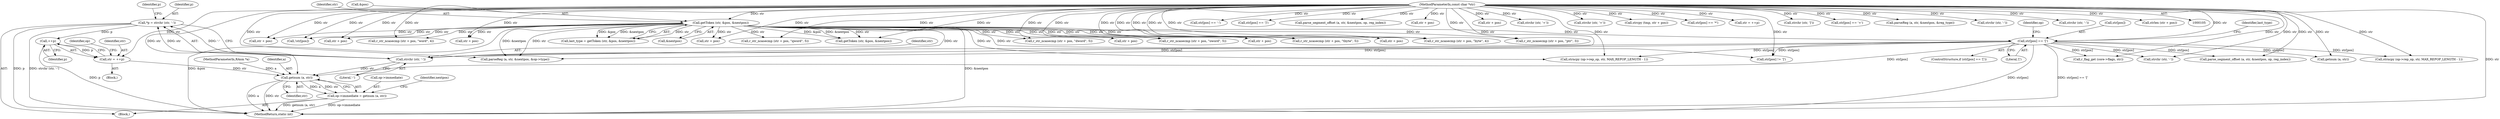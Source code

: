 digraph "0_radare2_9b46d38dd3c4de6048a488b655c7319f845af185@API" {
"1000907" [label="(Call,*p = strchr (str, '-'))"];
"1000909" [label="(Call,strchr (str, '-'))"];
"1000314" [label="(Call,str[pos] == '[')"];
"1000107" [label="(MethodParameterIn,const char *str)"];
"1000142" [label="(Call,getToken (str, &pos, &nextpos))"];
"1000923" [label="(Call,++p)"];
"1000921" [label="(Call,str = ++p)"];
"1000929" [label="(Call,getnum (a, str))"];
"1000925" [label="(Call,op->immediate = getnum (a, str))"];
"1000404" [label="(Call,str[pos] == '-')"];
"1000929" [label="(Call,getnum (a, str))"];
"1000914" [label="(Block,)"];
"1000922" [label="(Identifier,str)"];
"1000925" [label="(Call,op->immediate = getnum (a, str))"];
"1000877" [label="(Call,strncpy (op->rep_op, str, MAX_REPOP_LENGTH - 1))"];
"1000162" [label="(Call,str + pos)"];
"1000142" [label="(Call,getToken (str, &pos, &nextpos))"];
"1000409" [label="(Call,str[pos] == ']')"];
"1000237" [label="(Call,str + pos)"];
"1000895" [label="(Block,)"];
"1000323" [label="(Identifier,op)"];
"1000314" [label="(Call,str[pos] == '[')"];
"1000315" [label="(Call,str[pos])"];
"1000832" [label="(Call,r_flag_get (core->flags, str))"];
"1000554" [label="(Call,parse_segment_offset (a, str, &nextpos, op, reg_index))"];
"1000667" [label="(Call,str + pos)"];
"1000140" [label="(Call,last_type = getToken (str, &pos, &nextpos))"];
"1000923" [label="(Call,++p)"];
"1000673" [label="(Call,str + pos)"];
"1000708" [label="(Call,strncpy (op->rep_op, str, MAX_REPOP_LENGTH - 1))"];
"1000930" [label="(Identifier,a)"];
"1000186" [label="(Call,r_str_ncasecmp (str + pos, \"word\", 4))"];
"1000909" [label="(Call,strchr (str, '-'))"];
"1000261" [label="(Call,r_str_ncasecmp (str + pos, \"oword\", 5))"];
"1000161" [label="(Call,r_str_ncasecmp (str + pos, \"byte\", 4))"];
"1000627" [label="(Call,strchr (str, '+'))"];
"1000150" [label="(Call,r_str_ncasecmp (str + pos, \"ptr\", 3))"];
"1000598" [label="(Call,strchr (str, '+'))"];
"1000151" [label="(Call,str + pos)"];
"1000671" [label="(Call,strcpy (tmp, str + pos))"];
"1000926" [label="(Call,op->immediate)"];
"1000106" [label="(MethodParameterIn,RAsm *a)"];
"1000377" [label="(Call,!str[pos])"];
"1000458" [label="(Call,str[pos] == '*')"];
"1000858" [label="(Call,str = ++p)"];
"1000913" [label="(Identifier,p)"];
"1000934" [label="(MethodReturn,static int)"];
"1000107" [label="(MethodParameterIn,const char *str)"];
"1000846" [label="(Call,strchr (str, '-'))"];
"1000211" [label="(Call,r_str_ncasecmp (str + pos, \"dword\", 5))"];
"1000313" [label="(ControlStructure,if (str[pos] == '['))"];
"1000731" [label="(Call,parseReg (a, str, &nextpos, &op->type))"];
"1000911" [label="(Literal,'-')"];
"1000907" [label="(Call,*p = strchr (str, '-'))"];
"1000287" [label="(Call,str + pos)"];
"1000187" [label="(Call,str + pos)"];
"1000639" [label="(Call,strchr (str, ']'))"];
"1000398" [label="(Call,str[pos] == '+')"];
"1000489" [label="(Call,parseReg (a, str, &nextpos, &reg_type))"];
"1000910" [label="(Identifier,str)"];
"1000933" [label="(Identifier,nextpos)"];
"1000633" [label="(Call,strchr (str, '-'))"];
"1000927" [label="(Identifier,op)"];
"1000318" [label="(Literal,'[')"];
"1000908" [label="(Identifier,p)"];
"1000212" [label="(Call,str + pos)"];
"1000924" [label="(Identifier,p)"];
"1000236" [label="(Call,r_str_ncasecmp (str + pos, \"qword\", 5))"];
"1000931" [label="(Identifier,str)"];
"1000286" [label="(Call,r_str_ncasecmp (str + pos, \"tbyte\", 5))"];
"1000146" [label="(Call,&nextpos)"];
"1000771" [label="(Call,parse_segment_offset (a, str, &nextpos, op, reg_index))"];
"1000612" [label="(Call,strchr (str, '-'))"];
"1000143" [label="(Identifier,str)"];
"1000693" [label="(Identifier,last_type)"];
"1000866" [label="(Call,getnum (a, str))"];
"1000361" [label="(Call,str[pos] != ']')"];
"1000666" [label="(Call,strlen (str + pos))"];
"1000385" [label="(Call,getToken (str, &pos, &nextpos))"];
"1000262" [label="(Call,str + pos)"];
"1000921" [label="(Call,str = ++p)"];
"1000144" [label="(Call,&pos)"];
"1000907" -> "1000895"  [label="AST: "];
"1000907" -> "1000909"  [label="CFG: "];
"1000908" -> "1000907"  [label="AST: "];
"1000909" -> "1000907"  [label="AST: "];
"1000913" -> "1000907"  [label="CFG: "];
"1000907" -> "1000934"  [label="DDG: p"];
"1000907" -> "1000934"  [label="DDG: strchr (str, '-')"];
"1000909" -> "1000907"  [label="DDG: str"];
"1000909" -> "1000907"  [label="DDG: '-'"];
"1000907" -> "1000923"  [label="DDG: p"];
"1000909" -> "1000911"  [label="CFG: "];
"1000910" -> "1000909"  [label="AST: "];
"1000911" -> "1000909"  [label="AST: "];
"1000314" -> "1000909"  [label="DDG: str[pos]"];
"1000107" -> "1000909"  [label="DDG: str"];
"1000142" -> "1000909"  [label="DDG: str"];
"1000909" -> "1000929"  [label="DDG: str"];
"1000314" -> "1000313"  [label="AST: "];
"1000314" -> "1000318"  [label="CFG: "];
"1000315" -> "1000314"  [label="AST: "];
"1000318" -> "1000314"  [label="AST: "];
"1000323" -> "1000314"  [label="CFG: "];
"1000693" -> "1000314"  [label="CFG: "];
"1000314" -> "1000934"  [label="DDG: str[pos]"];
"1000314" -> "1000934"  [label="DDG: str[pos] == '['"];
"1000107" -> "1000314"  [label="DDG: str"];
"1000142" -> "1000314"  [label="DDG: str"];
"1000314" -> "1000361"  [label="DDG: str[pos]"];
"1000314" -> "1000708"  [label="DDG: str[pos]"];
"1000314" -> "1000731"  [label="DDG: str[pos]"];
"1000314" -> "1000771"  [label="DDG: str[pos]"];
"1000314" -> "1000832"  [label="DDG: str[pos]"];
"1000314" -> "1000846"  [label="DDG: str[pos]"];
"1000314" -> "1000866"  [label="DDG: str[pos]"];
"1000314" -> "1000877"  [label="DDG: str[pos]"];
"1000314" -> "1000929"  [label="DDG: str[pos]"];
"1000107" -> "1000105"  [label="AST: "];
"1000107" -> "1000934"  [label="DDG: str"];
"1000107" -> "1000142"  [label="DDG: str"];
"1000107" -> "1000150"  [label="DDG: str"];
"1000107" -> "1000151"  [label="DDG: str"];
"1000107" -> "1000161"  [label="DDG: str"];
"1000107" -> "1000162"  [label="DDG: str"];
"1000107" -> "1000186"  [label="DDG: str"];
"1000107" -> "1000187"  [label="DDG: str"];
"1000107" -> "1000211"  [label="DDG: str"];
"1000107" -> "1000212"  [label="DDG: str"];
"1000107" -> "1000236"  [label="DDG: str"];
"1000107" -> "1000237"  [label="DDG: str"];
"1000107" -> "1000261"  [label="DDG: str"];
"1000107" -> "1000262"  [label="DDG: str"];
"1000107" -> "1000286"  [label="DDG: str"];
"1000107" -> "1000287"  [label="DDG: str"];
"1000107" -> "1000361"  [label="DDG: str"];
"1000107" -> "1000377"  [label="DDG: str"];
"1000107" -> "1000385"  [label="DDG: str"];
"1000107" -> "1000398"  [label="DDG: str"];
"1000107" -> "1000404"  [label="DDG: str"];
"1000107" -> "1000409"  [label="DDG: str"];
"1000107" -> "1000458"  [label="DDG: str"];
"1000107" -> "1000489"  [label="DDG: str"];
"1000107" -> "1000554"  [label="DDG: str"];
"1000107" -> "1000598"  [label="DDG: str"];
"1000107" -> "1000612"  [label="DDG: str"];
"1000107" -> "1000627"  [label="DDG: str"];
"1000107" -> "1000633"  [label="DDG: str"];
"1000107" -> "1000639"  [label="DDG: str"];
"1000107" -> "1000666"  [label="DDG: str"];
"1000107" -> "1000667"  [label="DDG: str"];
"1000107" -> "1000671"  [label="DDG: str"];
"1000107" -> "1000673"  [label="DDG: str"];
"1000107" -> "1000708"  [label="DDG: str"];
"1000107" -> "1000731"  [label="DDG: str"];
"1000107" -> "1000771"  [label="DDG: str"];
"1000107" -> "1000832"  [label="DDG: str"];
"1000107" -> "1000846"  [label="DDG: str"];
"1000107" -> "1000858"  [label="DDG: str"];
"1000107" -> "1000866"  [label="DDG: str"];
"1000107" -> "1000877"  [label="DDG: str"];
"1000107" -> "1000921"  [label="DDG: str"];
"1000107" -> "1000929"  [label="DDG: str"];
"1000142" -> "1000140"  [label="AST: "];
"1000142" -> "1000146"  [label="CFG: "];
"1000143" -> "1000142"  [label="AST: "];
"1000144" -> "1000142"  [label="AST: "];
"1000146" -> "1000142"  [label="AST: "];
"1000140" -> "1000142"  [label="CFG: "];
"1000142" -> "1000934"  [label="DDG: &pos"];
"1000142" -> "1000934"  [label="DDG: &nextpos"];
"1000142" -> "1000140"  [label="DDG: str"];
"1000142" -> "1000140"  [label="DDG: &pos"];
"1000142" -> "1000140"  [label="DDG: &nextpos"];
"1000142" -> "1000150"  [label="DDG: str"];
"1000142" -> "1000151"  [label="DDG: str"];
"1000142" -> "1000161"  [label="DDG: str"];
"1000142" -> "1000162"  [label="DDG: str"];
"1000142" -> "1000186"  [label="DDG: str"];
"1000142" -> "1000187"  [label="DDG: str"];
"1000142" -> "1000211"  [label="DDG: str"];
"1000142" -> "1000212"  [label="DDG: str"];
"1000142" -> "1000236"  [label="DDG: str"];
"1000142" -> "1000237"  [label="DDG: str"];
"1000142" -> "1000261"  [label="DDG: str"];
"1000142" -> "1000262"  [label="DDG: str"];
"1000142" -> "1000286"  [label="DDG: str"];
"1000142" -> "1000287"  [label="DDG: str"];
"1000142" -> "1000361"  [label="DDG: str"];
"1000142" -> "1000377"  [label="DDG: str"];
"1000142" -> "1000385"  [label="DDG: str"];
"1000142" -> "1000385"  [label="DDG: &pos"];
"1000142" -> "1000385"  [label="DDG: &nextpos"];
"1000142" -> "1000708"  [label="DDG: str"];
"1000142" -> "1000731"  [label="DDG: str"];
"1000142" -> "1000731"  [label="DDG: &nextpos"];
"1000923" -> "1000921"  [label="AST: "];
"1000923" -> "1000924"  [label="CFG: "];
"1000924" -> "1000923"  [label="AST: "];
"1000921" -> "1000923"  [label="CFG: "];
"1000923" -> "1000934"  [label="DDG: p"];
"1000923" -> "1000921"  [label="DDG: p"];
"1000921" -> "1000914"  [label="AST: "];
"1000922" -> "1000921"  [label="AST: "];
"1000927" -> "1000921"  [label="CFG: "];
"1000921" -> "1000929"  [label="DDG: str"];
"1000929" -> "1000925"  [label="AST: "];
"1000929" -> "1000931"  [label="CFG: "];
"1000930" -> "1000929"  [label="AST: "];
"1000931" -> "1000929"  [label="AST: "];
"1000925" -> "1000929"  [label="CFG: "];
"1000929" -> "1000934"  [label="DDG: a"];
"1000929" -> "1000934"  [label="DDG: str"];
"1000929" -> "1000925"  [label="DDG: a"];
"1000929" -> "1000925"  [label="DDG: str"];
"1000106" -> "1000929"  [label="DDG: a"];
"1000925" -> "1000895"  [label="AST: "];
"1000926" -> "1000925"  [label="AST: "];
"1000933" -> "1000925"  [label="CFG: "];
"1000925" -> "1000934"  [label="DDG: op->immediate"];
"1000925" -> "1000934"  [label="DDG: getnum (a, str)"];
}
